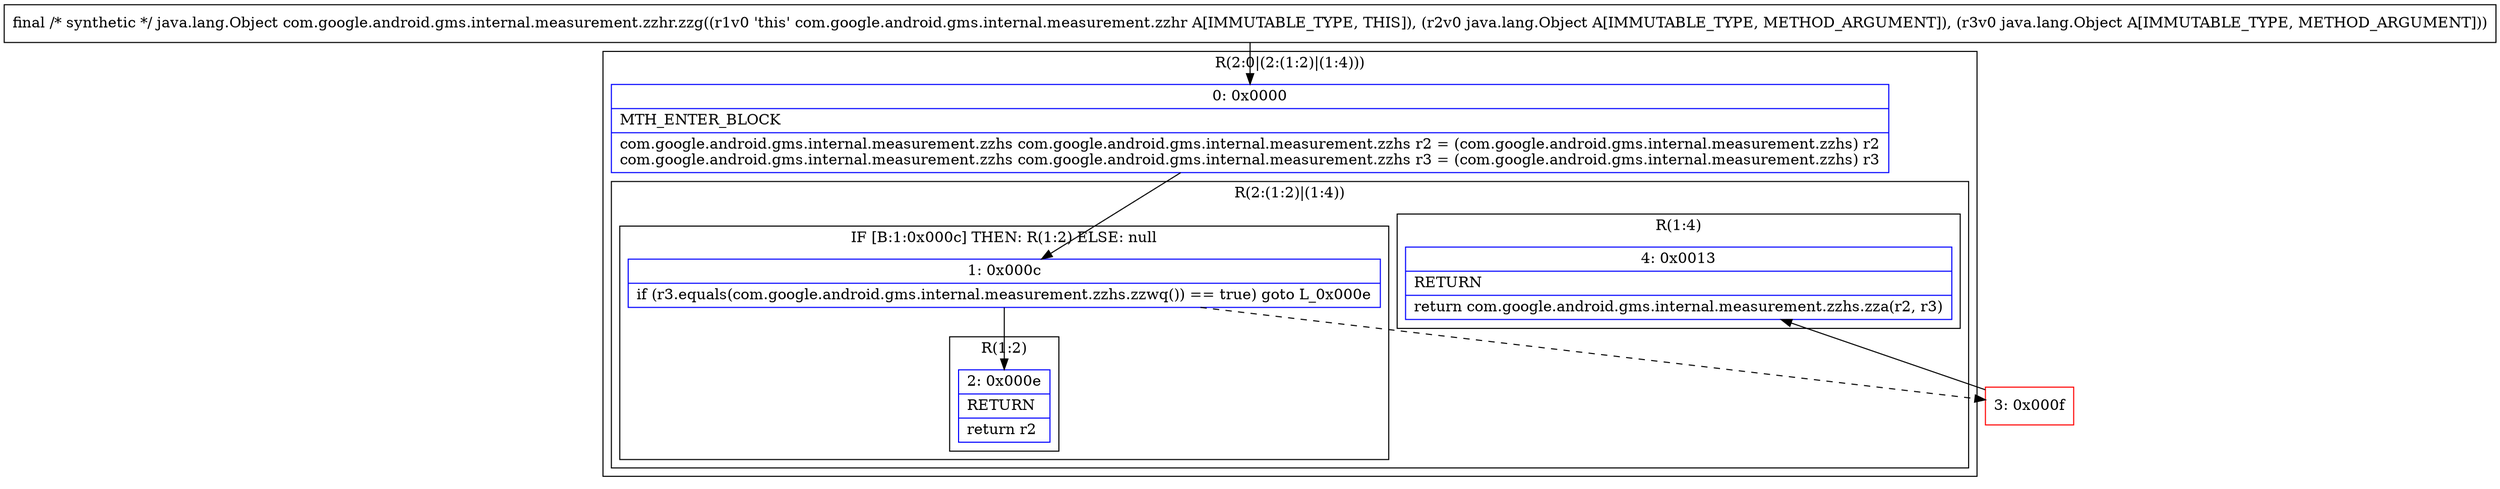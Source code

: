 digraph "CFG forcom.google.android.gms.internal.measurement.zzhr.zzg(Ljava\/lang\/Object;Ljava\/lang\/Object;)Ljava\/lang\/Object;" {
subgraph cluster_Region_1055464857 {
label = "R(2:0|(2:(1:2)|(1:4)))";
node [shape=record,color=blue];
Node_0 [shape=record,label="{0\:\ 0x0000|MTH_ENTER_BLOCK\l|com.google.android.gms.internal.measurement.zzhs com.google.android.gms.internal.measurement.zzhs r2 = (com.google.android.gms.internal.measurement.zzhs) r2\lcom.google.android.gms.internal.measurement.zzhs com.google.android.gms.internal.measurement.zzhs r3 = (com.google.android.gms.internal.measurement.zzhs) r3\l}"];
subgraph cluster_Region_272575569 {
label = "R(2:(1:2)|(1:4))";
node [shape=record,color=blue];
subgraph cluster_IfRegion_1153160594 {
label = "IF [B:1:0x000c] THEN: R(1:2) ELSE: null";
node [shape=record,color=blue];
Node_1 [shape=record,label="{1\:\ 0x000c|if (r3.equals(com.google.android.gms.internal.measurement.zzhs.zzwq()) == true) goto L_0x000e\l}"];
subgraph cluster_Region_1527208231 {
label = "R(1:2)";
node [shape=record,color=blue];
Node_2 [shape=record,label="{2\:\ 0x000e|RETURN\l|return r2\l}"];
}
}
subgraph cluster_Region_1238360566 {
label = "R(1:4)";
node [shape=record,color=blue];
Node_4 [shape=record,label="{4\:\ 0x0013|RETURN\l|return com.google.android.gms.internal.measurement.zzhs.zza(r2, r3)\l}"];
}
}
}
Node_3 [shape=record,color=red,label="{3\:\ 0x000f}"];
MethodNode[shape=record,label="{final \/* synthetic *\/ java.lang.Object com.google.android.gms.internal.measurement.zzhr.zzg((r1v0 'this' com.google.android.gms.internal.measurement.zzhr A[IMMUTABLE_TYPE, THIS]), (r2v0 java.lang.Object A[IMMUTABLE_TYPE, METHOD_ARGUMENT]), (r3v0 java.lang.Object A[IMMUTABLE_TYPE, METHOD_ARGUMENT])) }"];
MethodNode -> Node_0;
Node_0 -> Node_1;
Node_1 -> Node_2;
Node_1 -> Node_3[style=dashed];
Node_3 -> Node_4;
}

